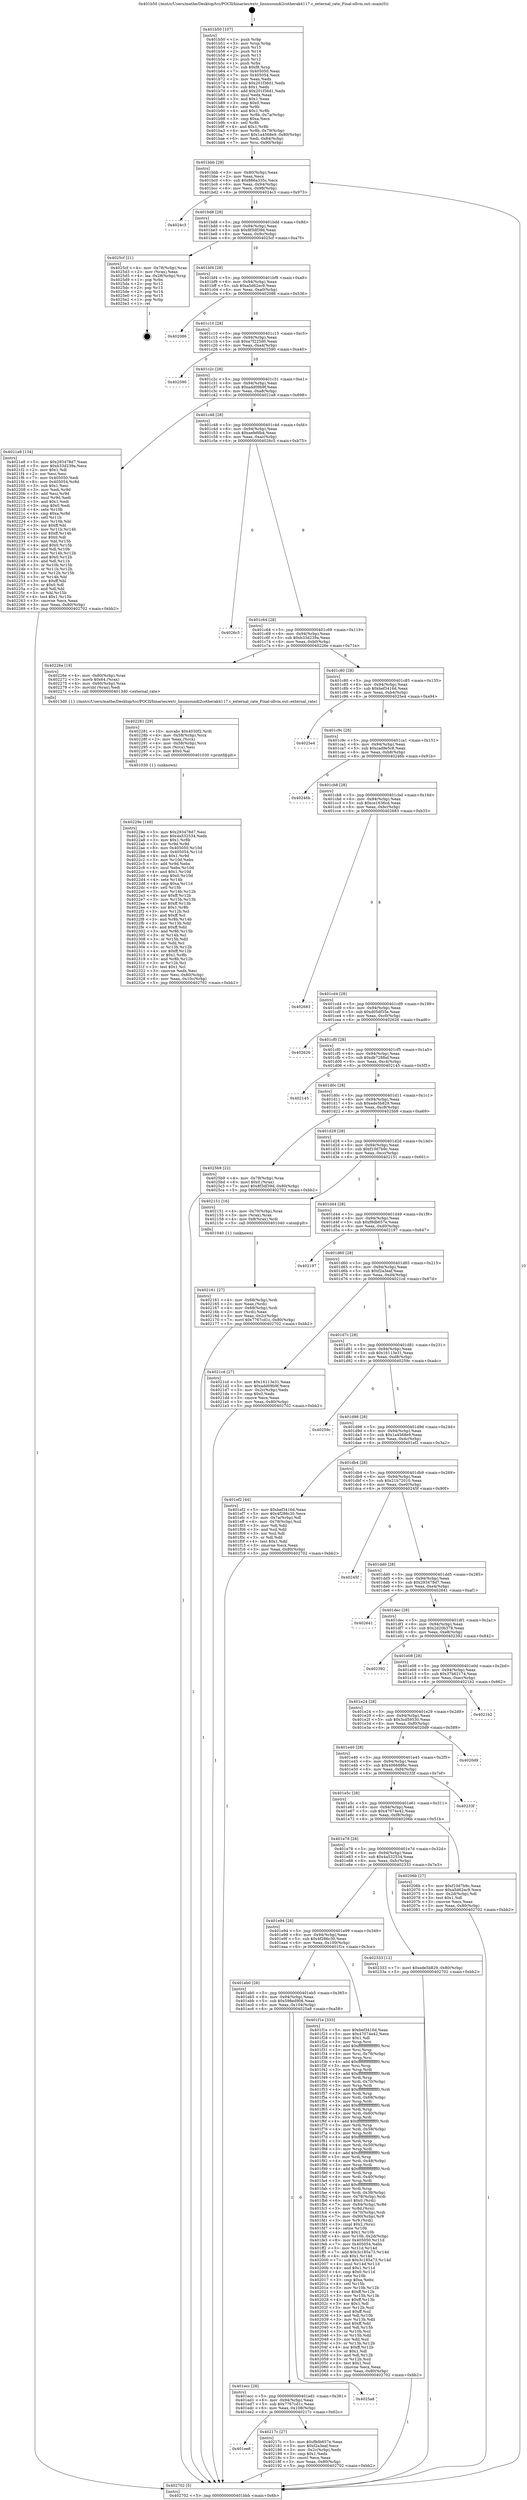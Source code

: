 digraph "0x401b50" {
  label = "0x401b50 (/mnt/c/Users/mathe/Desktop/tcc/POCII/binaries/extr_linuxsoundi2cotherak4117.c_external_rate_Final-ollvm.out::main(0))"
  labelloc = "t"
  node[shape=record]

  Entry [label="",width=0.3,height=0.3,shape=circle,fillcolor=black,style=filled]
  "0x401bbb" [label="{
     0x401bbb [29]\l
     | [instrs]\l
     &nbsp;&nbsp;0x401bbb \<+3\>: mov -0x80(%rbp),%eax\l
     &nbsp;&nbsp;0x401bbe \<+2\>: mov %eax,%ecx\l
     &nbsp;&nbsp;0x401bc0 \<+6\>: sub $0x886a335c,%ecx\l
     &nbsp;&nbsp;0x401bc6 \<+6\>: mov %eax,-0x94(%rbp)\l
     &nbsp;&nbsp;0x401bcc \<+6\>: mov %ecx,-0x98(%rbp)\l
     &nbsp;&nbsp;0x401bd2 \<+6\>: je 00000000004024c3 \<main+0x973\>\l
  }"]
  "0x4024c3" [label="{
     0x4024c3\l
  }", style=dashed]
  "0x401bd8" [label="{
     0x401bd8 [28]\l
     | [instrs]\l
     &nbsp;&nbsp;0x401bd8 \<+5\>: jmp 0000000000401bdd \<main+0x8d\>\l
     &nbsp;&nbsp;0x401bdd \<+6\>: mov -0x94(%rbp),%eax\l
     &nbsp;&nbsp;0x401be3 \<+5\>: sub $0x8f3df39d,%eax\l
     &nbsp;&nbsp;0x401be8 \<+6\>: mov %eax,-0x9c(%rbp)\l
     &nbsp;&nbsp;0x401bee \<+6\>: je 00000000004025cf \<main+0xa7f\>\l
  }"]
  Exit [label="",width=0.3,height=0.3,shape=circle,fillcolor=black,style=filled,peripheries=2]
  "0x4025cf" [label="{
     0x4025cf [21]\l
     | [instrs]\l
     &nbsp;&nbsp;0x4025cf \<+4\>: mov -0x78(%rbp),%rax\l
     &nbsp;&nbsp;0x4025d3 \<+2\>: mov (%rax),%eax\l
     &nbsp;&nbsp;0x4025d5 \<+4\>: lea -0x28(%rbp),%rsp\l
     &nbsp;&nbsp;0x4025d9 \<+1\>: pop %rbx\l
     &nbsp;&nbsp;0x4025da \<+2\>: pop %r12\l
     &nbsp;&nbsp;0x4025dc \<+2\>: pop %r13\l
     &nbsp;&nbsp;0x4025de \<+2\>: pop %r14\l
     &nbsp;&nbsp;0x4025e0 \<+2\>: pop %r15\l
     &nbsp;&nbsp;0x4025e2 \<+1\>: pop %rbp\l
     &nbsp;&nbsp;0x4025e3 \<+1\>: ret\l
  }"]
  "0x401bf4" [label="{
     0x401bf4 [28]\l
     | [instrs]\l
     &nbsp;&nbsp;0x401bf4 \<+5\>: jmp 0000000000401bf9 \<main+0xa9\>\l
     &nbsp;&nbsp;0x401bf9 \<+6\>: mov -0x94(%rbp),%eax\l
     &nbsp;&nbsp;0x401bff \<+5\>: sub $0xa5d62ec9,%eax\l
     &nbsp;&nbsp;0x401c04 \<+6\>: mov %eax,-0xa0(%rbp)\l
     &nbsp;&nbsp;0x401c0a \<+6\>: je 0000000000402086 \<main+0x536\>\l
  }"]
  "0x40229e" [label="{
     0x40229e [149]\l
     | [instrs]\l
     &nbsp;&nbsp;0x40229e \<+5\>: mov $0x293478d7,%esi\l
     &nbsp;&nbsp;0x4022a3 \<+5\>: mov $0x4a532534,%edx\l
     &nbsp;&nbsp;0x4022a8 \<+3\>: mov $0x1,%r8b\l
     &nbsp;&nbsp;0x4022ab \<+3\>: xor %r9d,%r9d\l
     &nbsp;&nbsp;0x4022ae \<+8\>: mov 0x405050,%r10d\l
     &nbsp;&nbsp;0x4022b6 \<+8\>: mov 0x405054,%r11d\l
     &nbsp;&nbsp;0x4022be \<+4\>: sub $0x1,%r9d\l
     &nbsp;&nbsp;0x4022c2 \<+3\>: mov %r10d,%ebx\l
     &nbsp;&nbsp;0x4022c5 \<+3\>: add %r9d,%ebx\l
     &nbsp;&nbsp;0x4022c8 \<+4\>: imul %ebx,%r10d\l
     &nbsp;&nbsp;0x4022cc \<+4\>: and $0x1,%r10d\l
     &nbsp;&nbsp;0x4022d0 \<+4\>: cmp $0x0,%r10d\l
     &nbsp;&nbsp;0x4022d4 \<+4\>: sete %r14b\l
     &nbsp;&nbsp;0x4022d8 \<+4\>: cmp $0xa,%r11d\l
     &nbsp;&nbsp;0x4022dc \<+4\>: setl %r15b\l
     &nbsp;&nbsp;0x4022e0 \<+3\>: mov %r14b,%r12b\l
     &nbsp;&nbsp;0x4022e3 \<+4\>: xor $0xff,%r12b\l
     &nbsp;&nbsp;0x4022e7 \<+3\>: mov %r15b,%r13b\l
     &nbsp;&nbsp;0x4022ea \<+4\>: xor $0xff,%r13b\l
     &nbsp;&nbsp;0x4022ee \<+4\>: xor $0x1,%r8b\l
     &nbsp;&nbsp;0x4022f2 \<+3\>: mov %r12b,%cl\l
     &nbsp;&nbsp;0x4022f5 \<+3\>: and $0xff,%cl\l
     &nbsp;&nbsp;0x4022f8 \<+3\>: and %r8b,%r14b\l
     &nbsp;&nbsp;0x4022fb \<+3\>: mov %r13b,%dil\l
     &nbsp;&nbsp;0x4022fe \<+4\>: and $0xff,%dil\l
     &nbsp;&nbsp;0x402302 \<+3\>: and %r8b,%r15b\l
     &nbsp;&nbsp;0x402305 \<+3\>: or %r14b,%cl\l
     &nbsp;&nbsp;0x402308 \<+3\>: or %r15b,%dil\l
     &nbsp;&nbsp;0x40230b \<+3\>: xor %dil,%cl\l
     &nbsp;&nbsp;0x40230e \<+3\>: or %r13b,%r12b\l
     &nbsp;&nbsp;0x402311 \<+4\>: xor $0xff,%r12b\l
     &nbsp;&nbsp;0x402315 \<+4\>: or $0x1,%r8b\l
     &nbsp;&nbsp;0x402319 \<+3\>: and %r8b,%r12b\l
     &nbsp;&nbsp;0x40231c \<+3\>: or %r12b,%cl\l
     &nbsp;&nbsp;0x40231f \<+3\>: test $0x1,%cl\l
     &nbsp;&nbsp;0x402322 \<+3\>: cmovne %edx,%esi\l
     &nbsp;&nbsp;0x402325 \<+3\>: mov %esi,-0x80(%rbp)\l
     &nbsp;&nbsp;0x402328 \<+6\>: mov %eax,-0x10c(%rbp)\l
     &nbsp;&nbsp;0x40232e \<+5\>: jmp 0000000000402702 \<main+0xbb2\>\l
  }"]
  "0x402086" [label="{
     0x402086\l
  }", style=dashed]
  "0x401c10" [label="{
     0x401c10 [28]\l
     | [instrs]\l
     &nbsp;&nbsp;0x401c10 \<+5\>: jmp 0000000000401c15 \<main+0xc5\>\l
     &nbsp;&nbsp;0x401c15 \<+6\>: mov -0x94(%rbp),%eax\l
     &nbsp;&nbsp;0x401c1b \<+5\>: sub $0xa7f225d0,%eax\l
     &nbsp;&nbsp;0x401c20 \<+6\>: mov %eax,-0xa4(%rbp)\l
     &nbsp;&nbsp;0x401c26 \<+6\>: je 0000000000402590 \<main+0xa40\>\l
  }"]
  "0x402281" [label="{
     0x402281 [29]\l
     | [instrs]\l
     &nbsp;&nbsp;0x402281 \<+10\>: movabs $0x4030f2,%rdi\l
     &nbsp;&nbsp;0x40228b \<+4\>: mov -0x58(%rbp),%rcx\l
     &nbsp;&nbsp;0x40228f \<+2\>: mov %eax,(%rcx)\l
     &nbsp;&nbsp;0x402291 \<+4\>: mov -0x58(%rbp),%rcx\l
     &nbsp;&nbsp;0x402295 \<+2\>: mov (%rcx),%esi\l
     &nbsp;&nbsp;0x402297 \<+2\>: mov $0x0,%al\l
     &nbsp;&nbsp;0x402299 \<+5\>: call 0000000000401030 \<printf@plt\>\l
     | [calls]\l
     &nbsp;&nbsp;0x401030 \{1\} (unknown)\l
  }"]
  "0x402590" [label="{
     0x402590\l
  }", style=dashed]
  "0x401c2c" [label="{
     0x401c2c [28]\l
     | [instrs]\l
     &nbsp;&nbsp;0x401c2c \<+5\>: jmp 0000000000401c31 \<main+0xe1\>\l
     &nbsp;&nbsp;0x401c31 \<+6\>: mov -0x94(%rbp),%eax\l
     &nbsp;&nbsp;0x401c37 \<+5\>: sub $0xadd09b9f,%eax\l
     &nbsp;&nbsp;0x401c3c \<+6\>: mov %eax,-0xa8(%rbp)\l
     &nbsp;&nbsp;0x401c42 \<+6\>: je 00000000004021e8 \<main+0x698\>\l
  }"]
  "0x401ee8" [label="{
     0x401ee8\l
  }", style=dashed]
  "0x4021e8" [label="{
     0x4021e8 [134]\l
     | [instrs]\l
     &nbsp;&nbsp;0x4021e8 \<+5\>: mov $0x293478d7,%eax\l
     &nbsp;&nbsp;0x4021ed \<+5\>: mov $0xb33d239a,%ecx\l
     &nbsp;&nbsp;0x4021f2 \<+2\>: mov $0x1,%dl\l
     &nbsp;&nbsp;0x4021f4 \<+2\>: xor %esi,%esi\l
     &nbsp;&nbsp;0x4021f6 \<+7\>: mov 0x405050,%edi\l
     &nbsp;&nbsp;0x4021fd \<+8\>: mov 0x405054,%r8d\l
     &nbsp;&nbsp;0x402205 \<+3\>: sub $0x1,%esi\l
     &nbsp;&nbsp;0x402208 \<+3\>: mov %edi,%r9d\l
     &nbsp;&nbsp;0x40220b \<+3\>: add %esi,%r9d\l
     &nbsp;&nbsp;0x40220e \<+4\>: imul %r9d,%edi\l
     &nbsp;&nbsp;0x402212 \<+3\>: and $0x1,%edi\l
     &nbsp;&nbsp;0x402215 \<+3\>: cmp $0x0,%edi\l
     &nbsp;&nbsp;0x402218 \<+4\>: sete %r10b\l
     &nbsp;&nbsp;0x40221c \<+4\>: cmp $0xa,%r8d\l
     &nbsp;&nbsp;0x402220 \<+4\>: setl %r11b\l
     &nbsp;&nbsp;0x402224 \<+3\>: mov %r10b,%bl\l
     &nbsp;&nbsp;0x402227 \<+3\>: xor $0xff,%bl\l
     &nbsp;&nbsp;0x40222a \<+3\>: mov %r11b,%r14b\l
     &nbsp;&nbsp;0x40222d \<+4\>: xor $0xff,%r14b\l
     &nbsp;&nbsp;0x402231 \<+3\>: xor $0x0,%dl\l
     &nbsp;&nbsp;0x402234 \<+3\>: mov %bl,%r15b\l
     &nbsp;&nbsp;0x402237 \<+4\>: and $0x0,%r15b\l
     &nbsp;&nbsp;0x40223b \<+3\>: and %dl,%r10b\l
     &nbsp;&nbsp;0x40223e \<+3\>: mov %r14b,%r12b\l
     &nbsp;&nbsp;0x402241 \<+4\>: and $0x0,%r12b\l
     &nbsp;&nbsp;0x402245 \<+3\>: and %dl,%r11b\l
     &nbsp;&nbsp;0x402248 \<+3\>: or %r10b,%r15b\l
     &nbsp;&nbsp;0x40224b \<+3\>: or %r11b,%r12b\l
     &nbsp;&nbsp;0x40224e \<+3\>: xor %r12b,%r15b\l
     &nbsp;&nbsp;0x402251 \<+3\>: or %r14b,%bl\l
     &nbsp;&nbsp;0x402254 \<+3\>: xor $0xff,%bl\l
     &nbsp;&nbsp;0x402257 \<+3\>: or $0x0,%dl\l
     &nbsp;&nbsp;0x40225a \<+2\>: and %dl,%bl\l
     &nbsp;&nbsp;0x40225c \<+3\>: or %bl,%r15b\l
     &nbsp;&nbsp;0x40225f \<+4\>: test $0x1,%r15b\l
     &nbsp;&nbsp;0x402263 \<+3\>: cmovne %ecx,%eax\l
     &nbsp;&nbsp;0x402266 \<+3\>: mov %eax,-0x80(%rbp)\l
     &nbsp;&nbsp;0x402269 \<+5\>: jmp 0000000000402702 \<main+0xbb2\>\l
  }"]
  "0x401c48" [label="{
     0x401c48 [28]\l
     | [instrs]\l
     &nbsp;&nbsp;0x401c48 \<+5\>: jmp 0000000000401c4d \<main+0xfd\>\l
     &nbsp;&nbsp;0x401c4d \<+6\>: mov -0x94(%rbp),%eax\l
     &nbsp;&nbsp;0x401c53 \<+5\>: sub $0xaefefdb4,%eax\l
     &nbsp;&nbsp;0x401c58 \<+6\>: mov %eax,-0xac(%rbp)\l
     &nbsp;&nbsp;0x401c5e \<+6\>: je 00000000004026c5 \<main+0xb75\>\l
  }"]
  "0x40217c" [label="{
     0x40217c [27]\l
     | [instrs]\l
     &nbsp;&nbsp;0x40217c \<+5\>: mov $0xf9db657e,%eax\l
     &nbsp;&nbsp;0x402181 \<+5\>: mov $0xf2a3eaf,%ecx\l
     &nbsp;&nbsp;0x402186 \<+3\>: mov -0x2c(%rbp),%edx\l
     &nbsp;&nbsp;0x402189 \<+3\>: cmp $0x1,%edx\l
     &nbsp;&nbsp;0x40218c \<+3\>: cmovl %ecx,%eax\l
     &nbsp;&nbsp;0x40218f \<+3\>: mov %eax,-0x80(%rbp)\l
     &nbsp;&nbsp;0x402192 \<+5\>: jmp 0000000000402702 \<main+0xbb2\>\l
  }"]
  "0x4026c5" [label="{
     0x4026c5\l
  }", style=dashed]
  "0x401c64" [label="{
     0x401c64 [28]\l
     | [instrs]\l
     &nbsp;&nbsp;0x401c64 \<+5\>: jmp 0000000000401c69 \<main+0x119\>\l
     &nbsp;&nbsp;0x401c69 \<+6\>: mov -0x94(%rbp),%eax\l
     &nbsp;&nbsp;0x401c6f \<+5\>: sub $0xb33d239a,%eax\l
     &nbsp;&nbsp;0x401c74 \<+6\>: mov %eax,-0xb0(%rbp)\l
     &nbsp;&nbsp;0x401c7a \<+6\>: je 000000000040226e \<main+0x71e\>\l
  }"]
  "0x401ecc" [label="{
     0x401ecc [28]\l
     | [instrs]\l
     &nbsp;&nbsp;0x401ecc \<+5\>: jmp 0000000000401ed1 \<main+0x381\>\l
     &nbsp;&nbsp;0x401ed1 \<+6\>: mov -0x94(%rbp),%eax\l
     &nbsp;&nbsp;0x401ed7 \<+5\>: sub $0x7767cd1c,%eax\l
     &nbsp;&nbsp;0x401edc \<+6\>: mov %eax,-0x108(%rbp)\l
     &nbsp;&nbsp;0x401ee2 \<+6\>: je 000000000040217c \<main+0x62c\>\l
  }"]
  "0x40226e" [label="{
     0x40226e [19]\l
     | [instrs]\l
     &nbsp;&nbsp;0x40226e \<+4\>: mov -0x60(%rbp),%rax\l
     &nbsp;&nbsp;0x402272 \<+3\>: movb $0x64,(%rax)\l
     &nbsp;&nbsp;0x402275 \<+4\>: mov -0x60(%rbp),%rax\l
     &nbsp;&nbsp;0x402279 \<+3\>: movzbl (%rax),%edi\l
     &nbsp;&nbsp;0x40227c \<+5\>: call 00000000004013d0 \<external_rate\>\l
     | [calls]\l
     &nbsp;&nbsp;0x4013d0 \{1\} (/mnt/c/Users/mathe/Desktop/tcc/POCII/binaries/extr_linuxsoundi2cotherak4117.c_external_rate_Final-ollvm.out::external_rate)\l
  }"]
  "0x401c80" [label="{
     0x401c80 [28]\l
     | [instrs]\l
     &nbsp;&nbsp;0x401c80 \<+5\>: jmp 0000000000401c85 \<main+0x135\>\l
     &nbsp;&nbsp;0x401c85 \<+6\>: mov -0x94(%rbp),%eax\l
     &nbsp;&nbsp;0x401c8b \<+5\>: sub $0xbef3416d,%eax\l
     &nbsp;&nbsp;0x401c90 \<+6\>: mov %eax,-0xb4(%rbp)\l
     &nbsp;&nbsp;0x401c96 \<+6\>: je 00000000004025e4 \<main+0xa94\>\l
  }"]
  "0x4025a8" [label="{
     0x4025a8\l
  }", style=dashed]
  "0x4025e4" [label="{
     0x4025e4\l
  }", style=dashed]
  "0x401c9c" [label="{
     0x401c9c [28]\l
     | [instrs]\l
     &nbsp;&nbsp;0x401c9c \<+5\>: jmp 0000000000401ca1 \<main+0x151\>\l
     &nbsp;&nbsp;0x401ca1 \<+6\>: mov -0x94(%rbp),%eax\l
     &nbsp;&nbsp;0x401ca7 \<+5\>: sub $0xcad9e5c8,%eax\l
     &nbsp;&nbsp;0x401cac \<+6\>: mov %eax,-0xb8(%rbp)\l
     &nbsp;&nbsp;0x401cb2 \<+6\>: je 000000000040246b \<main+0x91b\>\l
  }"]
  "0x402161" [label="{
     0x402161 [27]\l
     | [instrs]\l
     &nbsp;&nbsp;0x402161 \<+4\>: mov -0x68(%rbp),%rdi\l
     &nbsp;&nbsp;0x402165 \<+2\>: mov %eax,(%rdi)\l
     &nbsp;&nbsp;0x402167 \<+4\>: mov -0x68(%rbp),%rdi\l
     &nbsp;&nbsp;0x40216b \<+2\>: mov (%rdi),%eax\l
     &nbsp;&nbsp;0x40216d \<+3\>: mov %eax,-0x2c(%rbp)\l
     &nbsp;&nbsp;0x402170 \<+7\>: movl $0x7767cd1c,-0x80(%rbp)\l
     &nbsp;&nbsp;0x402177 \<+5\>: jmp 0000000000402702 \<main+0xbb2\>\l
  }"]
  "0x40246b" [label="{
     0x40246b\l
  }", style=dashed]
  "0x401cb8" [label="{
     0x401cb8 [28]\l
     | [instrs]\l
     &nbsp;&nbsp;0x401cb8 \<+5\>: jmp 0000000000401cbd \<main+0x16d\>\l
     &nbsp;&nbsp;0x401cbd \<+6\>: mov -0x94(%rbp),%eax\l
     &nbsp;&nbsp;0x401cc3 \<+5\>: sub $0xce1636cd,%eax\l
     &nbsp;&nbsp;0x401cc8 \<+6\>: mov %eax,-0xbc(%rbp)\l
     &nbsp;&nbsp;0x401cce \<+6\>: je 0000000000402683 \<main+0xb33\>\l
  }"]
  "0x401eb0" [label="{
     0x401eb0 [28]\l
     | [instrs]\l
     &nbsp;&nbsp;0x401eb0 \<+5\>: jmp 0000000000401eb5 \<main+0x365\>\l
     &nbsp;&nbsp;0x401eb5 \<+6\>: mov -0x94(%rbp),%eax\l
     &nbsp;&nbsp;0x401ebb \<+5\>: sub $0x598ed906,%eax\l
     &nbsp;&nbsp;0x401ec0 \<+6\>: mov %eax,-0x104(%rbp)\l
     &nbsp;&nbsp;0x401ec6 \<+6\>: je 00000000004025a8 \<main+0xa58\>\l
  }"]
  "0x402683" [label="{
     0x402683\l
  }", style=dashed]
  "0x401cd4" [label="{
     0x401cd4 [28]\l
     | [instrs]\l
     &nbsp;&nbsp;0x401cd4 \<+5\>: jmp 0000000000401cd9 \<main+0x189\>\l
     &nbsp;&nbsp;0x401cd9 \<+6\>: mov -0x94(%rbp),%eax\l
     &nbsp;&nbsp;0x401cdf \<+5\>: sub $0xd05df35e,%eax\l
     &nbsp;&nbsp;0x401ce4 \<+6\>: mov %eax,-0xc0(%rbp)\l
     &nbsp;&nbsp;0x401cea \<+6\>: je 0000000000402626 \<main+0xad6\>\l
  }"]
  "0x401f1e" [label="{
     0x401f1e [333]\l
     | [instrs]\l
     &nbsp;&nbsp;0x401f1e \<+5\>: mov $0xbef3416d,%eax\l
     &nbsp;&nbsp;0x401f23 \<+5\>: mov $0x47074e42,%ecx\l
     &nbsp;&nbsp;0x401f28 \<+2\>: mov $0x1,%dl\l
     &nbsp;&nbsp;0x401f2a \<+3\>: mov %rsp,%rsi\l
     &nbsp;&nbsp;0x401f2d \<+4\>: add $0xfffffffffffffff0,%rsi\l
     &nbsp;&nbsp;0x401f31 \<+3\>: mov %rsi,%rsp\l
     &nbsp;&nbsp;0x401f34 \<+4\>: mov %rsi,-0x78(%rbp)\l
     &nbsp;&nbsp;0x401f38 \<+3\>: mov %rsp,%rsi\l
     &nbsp;&nbsp;0x401f3b \<+4\>: add $0xfffffffffffffff0,%rsi\l
     &nbsp;&nbsp;0x401f3f \<+3\>: mov %rsi,%rsp\l
     &nbsp;&nbsp;0x401f42 \<+3\>: mov %rsp,%rdi\l
     &nbsp;&nbsp;0x401f45 \<+4\>: add $0xfffffffffffffff0,%rdi\l
     &nbsp;&nbsp;0x401f49 \<+3\>: mov %rdi,%rsp\l
     &nbsp;&nbsp;0x401f4c \<+4\>: mov %rdi,-0x70(%rbp)\l
     &nbsp;&nbsp;0x401f50 \<+3\>: mov %rsp,%rdi\l
     &nbsp;&nbsp;0x401f53 \<+4\>: add $0xfffffffffffffff0,%rdi\l
     &nbsp;&nbsp;0x401f57 \<+3\>: mov %rdi,%rsp\l
     &nbsp;&nbsp;0x401f5a \<+4\>: mov %rdi,-0x68(%rbp)\l
     &nbsp;&nbsp;0x401f5e \<+3\>: mov %rsp,%rdi\l
     &nbsp;&nbsp;0x401f61 \<+4\>: add $0xfffffffffffffff0,%rdi\l
     &nbsp;&nbsp;0x401f65 \<+3\>: mov %rdi,%rsp\l
     &nbsp;&nbsp;0x401f68 \<+4\>: mov %rdi,-0x60(%rbp)\l
     &nbsp;&nbsp;0x401f6c \<+3\>: mov %rsp,%rdi\l
     &nbsp;&nbsp;0x401f6f \<+4\>: add $0xfffffffffffffff0,%rdi\l
     &nbsp;&nbsp;0x401f73 \<+3\>: mov %rdi,%rsp\l
     &nbsp;&nbsp;0x401f76 \<+4\>: mov %rdi,-0x58(%rbp)\l
     &nbsp;&nbsp;0x401f7a \<+3\>: mov %rsp,%rdi\l
     &nbsp;&nbsp;0x401f7d \<+4\>: add $0xfffffffffffffff0,%rdi\l
     &nbsp;&nbsp;0x401f81 \<+3\>: mov %rdi,%rsp\l
     &nbsp;&nbsp;0x401f84 \<+4\>: mov %rdi,-0x50(%rbp)\l
     &nbsp;&nbsp;0x401f88 \<+3\>: mov %rsp,%rdi\l
     &nbsp;&nbsp;0x401f8b \<+4\>: add $0xfffffffffffffff0,%rdi\l
     &nbsp;&nbsp;0x401f8f \<+3\>: mov %rdi,%rsp\l
     &nbsp;&nbsp;0x401f92 \<+4\>: mov %rdi,-0x48(%rbp)\l
     &nbsp;&nbsp;0x401f96 \<+3\>: mov %rsp,%rdi\l
     &nbsp;&nbsp;0x401f99 \<+4\>: add $0xfffffffffffffff0,%rdi\l
     &nbsp;&nbsp;0x401f9d \<+3\>: mov %rdi,%rsp\l
     &nbsp;&nbsp;0x401fa0 \<+4\>: mov %rdi,-0x40(%rbp)\l
     &nbsp;&nbsp;0x401fa4 \<+3\>: mov %rsp,%rdi\l
     &nbsp;&nbsp;0x401fa7 \<+4\>: add $0xfffffffffffffff0,%rdi\l
     &nbsp;&nbsp;0x401fab \<+3\>: mov %rdi,%rsp\l
     &nbsp;&nbsp;0x401fae \<+4\>: mov %rdi,-0x38(%rbp)\l
     &nbsp;&nbsp;0x401fb2 \<+4\>: mov -0x78(%rbp),%rdi\l
     &nbsp;&nbsp;0x401fb6 \<+6\>: movl $0x0,(%rdi)\l
     &nbsp;&nbsp;0x401fbc \<+7\>: mov -0x84(%rbp),%r8d\l
     &nbsp;&nbsp;0x401fc3 \<+3\>: mov %r8d,(%rsi)\l
     &nbsp;&nbsp;0x401fc6 \<+4\>: mov -0x70(%rbp),%rdi\l
     &nbsp;&nbsp;0x401fca \<+7\>: mov -0x90(%rbp),%r9\l
     &nbsp;&nbsp;0x401fd1 \<+3\>: mov %r9,(%rdi)\l
     &nbsp;&nbsp;0x401fd4 \<+3\>: cmpl $0x2,(%rsi)\l
     &nbsp;&nbsp;0x401fd7 \<+4\>: setne %r10b\l
     &nbsp;&nbsp;0x401fdb \<+4\>: and $0x1,%r10b\l
     &nbsp;&nbsp;0x401fdf \<+4\>: mov %r10b,-0x2d(%rbp)\l
     &nbsp;&nbsp;0x401fe3 \<+8\>: mov 0x405050,%r11d\l
     &nbsp;&nbsp;0x401feb \<+7\>: mov 0x405054,%ebx\l
     &nbsp;&nbsp;0x401ff2 \<+3\>: mov %r11d,%r14d\l
     &nbsp;&nbsp;0x401ff5 \<+7\>: add $0x3c185a73,%r14d\l
     &nbsp;&nbsp;0x401ffc \<+4\>: sub $0x1,%r14d\l
     &nbsp;&nbsp;0x402000 \<+7\>: sub $0x3c185a73,%r14d\l
     &nbsp;&nbsp;0x402007 \<+4\>: imul %r14d,%r11d\l
     &nbsp;&nbsp;0x40200b \<+4\>: and $0x1,%r11d\l
     &nbsp;&nbsp;0x40200f \<+4\>: cmp $0x0,%r11d\l
     &nbsp;&nbsp;0x402013 \<+4\>: sete %r10b\l
     &nbsp;&nbsp;0x402017 \<+3\>: cmp $0xa,%ebx\l
     &nbsp;&nbsp;0x40201a \<+4\>: setl %r15b\l
     &nbsp;&nbsp;0x40201e \<+3\>: mov %r10b,%r12b\l
     &nbsp;&nbsp;0x402021 \<+4\>: xor $0xff,%r12b\l
     &nbsp;&nbsp;0x402025 \<+3\>: mov %r15b,%r13b\l
     &nbsp;&nbsp;0x402028 \<+4\>: xor $0xff,%r13b\l
     &nbsp;&nbsp;0x40202c \<+3\>: xor $0x1,%dl\l
     &nbsp;&nbsp;0x40202f \<+3\>: mov %r12b,%sil\l
     &nbsp;&nbsp;0x402032 \<+4\>: and $0xff,%sil\l
     &nbsp;&nbsp;0x402036 \<+3\>: and %dl,%r10b\l
     &nbsp;&nbsp;0x402039 \<+3\>: mov %r13b,%dil\l
     &nbsp;&nbsp;0x40203c \<+4\>: and $0xff,%dil\l
     &nbsp;&nbsp;0x402040 \<+3\>: and %dl,%r15b\l
     &nbsp;&nbsp;0x402043 \<+3\>: or %r10b,%sil\l
     &nbsp;&nbsp;0x402046 \<+3\>: or %r15b,%dil\l
     &nbsp;&nbsp;0x402049 \<+3\>: xor %dil,%sil\l
     &nbsp;&nbsp;0x40204c \<+3\>: or %r13b,%r12b\l
     &nbsp;&nbsp;0x40204f \<+4\>: xor $0xff,%r12b\l
     &nbsp;&nbsp;0x402053 \<+3\>: or $0x1,%dl\l
     &nbsp;&nbsp;0x402056 \<+3\>: and %dl,%r12b\l
     &nbsp;&nbsp;0x402059 \<+3\>: or %r12b,%sil\l
     &nbsp;&nbsp;0x40205c \<+4\>: test $0x1,%sil\l
     &nbsp;&nbsp;0x402060 \<+3\>: cmovne %ecx,%eax\l
     &nbsp;&nbsp;0x402063 \<+3\>: mov %eax,-0x80(%rbp)\l
     &nbsp;&nbsp;0x402066 \<+5\>: jmp 0000000000402702 \<main+0xbb2\>\l
  }"]
  "0x402626" [label="{
     0x402626\l
  }", style=dashed]
  "0x401cf0" [label="{
     0x401cf0 [28]\l
     | [instrs]\l
     &nbsp;&nbsp;0x401cf0 \<+5\>: jmp 0000000000401cf5 \<main+0x1a5\>\l
     &nbsp;&nbsp;0x401cf5 \<+6\>: mov -0x94(%rbp),%eax\l
     &nbsp;&nbsp;0x401cfb \<+5\>: sub $0xdb7288af,%eax\l
     &nbsp;&nbsp;0x401d00 \<+6\>: mov %eax,-0xc4(%rbp)\l
     &nbsp;&nbsp;0x401d06 \<+6\>: je 0000000000402145 \<main+0x5f5\>\l
  }"]
  "0x401e94" [label="{
     0x401e94 [28]\l
     | [instrs]\l
     &nbsp;&nbsp;0x401e94 \<+5\>: jmp 0000000000401e99 \<main+0x349\>\l
     &nbsp;&nbsp;0x401e99 \<+6\>: mov -0x94(%rbp),%eax\l
     &nbsp;&nbsp;0x401e9f \<+5\>: sub $0x4f286c30,%eax\l
     &nbsp;&nbsp;0x401ea4 \<+6\>: mov %eax,-0x100(%rbp)\l
     &nbsp;&nbsp;0x401eaa \<+6\>: je 0000000000401f1e \<main+0x3ce\>\l
  }"]
  "0x402145" [label="{
     0x402145\l
  }", style=dashed]
  "0x401d0c" [label="{
     0x401d0c [28]\l
     | [instrs]\l
     &nbsp;&nbsp;0x401d0c \<+5\>: jmp 0000000000401d11 \<main+0x1c1\>\l
     &nbsp;&nbsp;0x401d11 \<+6\>: mov -0x94(%rbp),%eax\l
     &nbsp;&nbsp;0x401d17 \<+5\>: sub $0xede5b829,%eax\l
     &nbsp;&nbsp;0x401d1c \<+6\>: mov %eax,-0xc8(%rbp)\l
     &nbsp;&nbsp;0x401d22 \<+6\>: je 00000000004025b9 \<main+0xa69\>\l
  }"]
  "0x402333" [label="{
     0x402333 [12]\l
     | [instrs]\l
     &nbsp;&nbsp;0x402333 \<+7\>: movl $0xede5b829,-0x80(%rbp)\l
     &nbsp;&nbsp;0x40233a \<+5\>: jmp 0000000000402702 \<main+0xbb2\>\l
  }"]
  "0x4025b9" [label="{
     0x4025b9 [22]\l
     | [instrs]\l
     &nbsp;&nbsp;0x4025b9 \<+4\>: mov -0x78(%rbp),%rax\l
     &nbsp;&nbsp;0x4025bd \<+6\>: movl $0x0,(%rax)\l
     &nbsp;&nbsp;0x4025c3 \<+7\>: movl $0x8f3df39d,-0x80(%rbp)\l
     &nbsp;&nbsp;0x4025ca \<+5\>: jmp 0000000000402702 \<main+0xbb2\>\l
  }"]
  "0x401d28" [label="{
     0x401d28 [28]\l
     | [instrs]\l
     &nbsp;&nbsp;0x401d28 \<+5\>: jmp 0000000000401d2d \<main+0x1dd\>\l
     &nbsp;&nbsp;0x401d2d \<+6\>: mov -0x94(%rbp),%eax\l
     &nbsp;&nbsp;0x401d33 \<+5\>: sub $0xf10d7b9c,%eax\l
     &nbsp;&nbsp;0x401d38 \<+6\>: mov %eax,-0xcc(%rbp)\l
     &nbsp;&nbsp;0x401d3e \<+6\>: je 0000000000402151 \<main+0x601\>\l
  }"]
  "0x401e78" [label="{
     0x401e78 [28]\l
     | [instrs]\l
     &nbsp;&nbsp;0x401e78 \<+5\>: jmp 0000000000401e7d \<main+0x32d\>\l
     &nbsp;&nbsp;0x401e7d \<+6\>: mov -0x94(%rbp),%eax\l
     &nbsp;&nbsp;0x401e83 \<+5\>: sub $0x4a532534,%eax\l
     &nbsp;&nbsp;0x401e88 \<+6\>: mov %eax,-0xfc(%rbp)\l
     &nbsp;&nbsp;0x401e8e \<+6\>: je 0000000000402333 \<main+0x7e3\>\l
  }"]
  "0x402151" [label="{
     0x402151 [16]\l
     | [instrs]\l
     &nbsp;&nbsp;0x402151 \<+4\>: mov -0x70(%rbp),%rax\l
     &nbsp;&nbsp;0x402155 \<+3\>: mov (%rax),%rax\l
     &nbsp;&nbsp;0x402158 \<+4\>: mov 0x8(%rax),%rdi\l
     &nbsp;&nbsp;0x40215c \<+5\>: call 0000000000401040 \<atoi@plt\>\l
     | [calls]\l
     &nbsp;&nbsp;0x401040 \{1\} (unknown)\l
  }"]
  "0x401d44" [label="{
     0x401d44 [28]\l
     | [instrs]\l
     &nbsp;&nbsp;0x401d44 \<+5\>: jmp 0000000000401d49 \<main+0x1f9\>\l
     &nbsp;&nbsp;0x401d49 \<+6\>: mov -0x94(%rbp),%eax\l
     &nbsp;&nbsp;0x401d4f \<+5\>: sub $0xf9db657e,%eax\l
     &nbsp;&nbsp;0x401d54 \<+6\>: mov %eax,-0xd0(%rbp)\l
     &nbsp;&nbsp;0x401d5a \<+6\>: je 0000000000402197 \<main+0x647\>\l
  }"]
  "0x40206b" [label="{
     0x40206b [27]\l
     | [instrs]\l
     &nbsp;&nbsp;0x40206b \<+5\>: mov $0xf10d7b9c,%eax\l
     &nbsp;&nbsp;0x402070 \<+5\>: mov $0xa5d62ec9,%ecx\l
     &nbsp;&nbsp;0x402075 \<+3\>: mov -0x2d(%rbp),%dl\l
     &nbsp;&nbsp;0x402078 \<+3\>: test $0x1,%dl\l
     &nbsp;&nbsp;0x40207b \<+3\>: cmovne %ecx,%eax\l
     &nbsp;&nbsp;0x40207e \<+3\>: mov %eax,-0x80(%rbp)\l
     &nbsp;&nbsp;0x402081 \<+5\>: jmp 0000000000402702 \<main+0xbb2\>\l
  }"]
  "0x402197" [label="{
     0x402197\l
  }", style=dashed]
  "0x401d60" [label="{
     0x401d60 [28]\l
     | [instrs]\l
     &nbsp;&nbsp;0x401d60 \<+5\>: jmp 0000000000401d65 \<main+0x215\>\l
     &nbsp;&nbsp;0x401d65 \<+6\>: mov -0x94(%rbp),%eax\l
     &nbsp;&nbsp;0x401d6b \<+5\>: sub $0xf2a3eaf,%eax\l
     &nbsp;&nbsp;0x401d70 \<+6\>: mov %eax,-0xd4(%rbp)\l
     &nbsp;&nbsp;0x401d76 \<+6\>: je 00000000004021cd \<main+0x67d\>\l
  }"]
  "0x401e5c" [label="{
     0x401e5c [28]\l
     | [instrs]\l
     &nbsp;&nbsp;0x401e5c \<+5\>: jmp 0000000000401e61 \<main+0x311\>\l
     &nbsp;&nbsp;0x401e61 \<+6\>: mov -0x94(%rbp),%eax\l
     &nbsp;&nbsp;0x401e67 \<+5\>: sub $0x47074e42,%eax\l
     &nbsp;&nbsp;0x401e6c \<+6\>: mov %eax,-0xf8(%rbp)\l
     &nbsp;&nbsp;0x401e72 \<+6\>: je 000000000040206b \<main+0x51b\>\l
  }"]
  "0x4021cd" [label="{
     0x4021cd [27]\l
     | [instrs]\l
     &nbsp;&nbsp;0x4021cd \<+5\>: mov $0x16113e31,%eax\l
     &nbsp;&nbsp;0x4021d2 \<+5\>: mov $0xadd09b9f,%ecx\l
     &nbsp;&nbsp;0x4021d7 \<+3\>: mov -0x2c(%rbp),%edx\l
     &nbsp;&nbsp;0x4021da \<+3\>: cmp $0x0,%edx\l
     &nbsp;&nbsp;0x4021dd \<+3\>: cmove %ecx,%eax\l
     &nbsp;&nbsp;0x4021e0 \<+3\>: mov %eax,-0x80(%rbp)\l
     &nbsp;&nbsp;0x4021e3 \<+5\>: jmp 0000000000402702 \<main+0xbb2\>\l
  }"]
  "0x401d7c" [label="{
     0x401d7c [28]\l
     | [instrs]\l
     &nbsp;&nbsp;0x401d7c \<+5\>: jmp 0000000000401d81 \<main+0x231\>\l
     &nbsp;&nbsp;0x401d81 \<+6\>: mov -0x94(%rbp),%eax\l
     &nbsp;&nbsp;0x401d87 \<+5\>: sub $0x16113e31,%eax\l
     &nbsp;&nbsp;0x401d8c \<+6\>: mov %eax,-0xd8(%rbp)\l
     &nbsp;&nbsp;0x401d92 \<+6\>: je 000000000040259c \<main+0xa4c\>\l
  }"]
  "0x40233f" [label="{
     0x40233f\l
  }", style=dashed]
  "0x40259c" [label="{
     0x40259c\l
  }", style=dashed]
  "0x401d98" [label="{
     0x401d98 [28]\l
     | [instrs]\l
     &nbsp;&nbsp;0x401d98 \<+5\>: jmp 0000000000401d9d \<main+0x24d\>\l
     &nbsp;&nbsp;0x401d9d \<+6\>: mov -0x94(%rbp),%eax\l
     &nbsp;&nbsp;0x401da3 \<+5\>: sub $0x1a4568e9,%eax\l
     &nbsp;&nbsp;0x401da8 \<+6\>: mov %eax,-0xdc(%rbp)\l
     &nbsp;&nbsp;0x401dae \<+6\>: je 0000000000401ef2 \<main+0x3a2\>\l
  }"]
  "0x401e40" [label="{
     0x401e40 [28]\l
     | [instrs]\l
     &nbsp;&nbsp;0x401e40 \<+5\>: jmp 0000000000401e45 \<main+0x2f5\>\l
     &nbsp;&nbsp;0x401e45 \<+6\>: mov -0x94(%rbp),%eax\l
     &nbsp;&nbsp;0x401e4b \<+5\>: sub $0x4066886c,%eax\l
     &nbsp;&nbsp;0x401e50 \<+6\>: mov %eax,-0xf4(%rbp)\l
     &nbsp;&nbsp;0x401e56 \<+6\>: je 000000000040233f \<main+0x7ef\>\l
  }"]
  "0x401ef2" [label="{
     0x401ef2 [44]\l
     | [instrs]\l
     &nbsp;&nbsp;0x401ef2 \<+5\>: mov $0xbef3416d,%eax\l
     &nbsp;&nbsp;0x401ef7 \<+5\>: mov $0x4f286c30,%ecx\l
     &nbsp;&nbsp;0x401efc \<+3\>: mov -0x7a(%rbp),%dl\l
     &nbsp;&nbsp;0x401eff \<+4\>: mov -0x79(%rbp),%sil\l
     &nbsp;&nbsp;0x401f03 \<+3\>: mov %dl,%dil\l
     &nbsp;&nbsp;0x401f06 \<+3\>: and %sil,%dil\l
     &nbsp;&nbsp;0x401f09 \<+3\>: xor %sil,%dl\l
     &nbsp;&nbsp;0x401f0c \<+3\>: or %dl,%dil\l
     &nbsp;&nbsp;0x401f0f \<+4\>: test $0x1,%dil\l
     &nbsp;&nbsp;0x401f13 \<+3\>: cmovne %ecx,%eax\l
     &nbsp;&nbsp;0x401f16 \<+3\>: mov %eax,-0x80(%rbp)\l
     &nbsp;&nbsp;0x401f19 \<+5\>: jmp 0000000000402702 \<main+0xbb2\>\l
  }"]
  "0x401db4" [label="{
     0x401db4 [28]\l
     | [instrs]\l
     &nbsp;&nbsp;0x401db4 \<+5\>: jmp 0000000000401db9 \<main+0x269\>\l
     &nbsp;&nbsp;0x401db9 \<+6\>: mov -0x94(%rbp),%eax\l
     &nbsp;&nbsp;0x401dbf \<+5\>: sub $0x21b72010,%eax\l
     &nbsp;&nbsp;0x401dc4 \<+6\>: mov %eax,-0xe0(%rbp)\l
     &nbsp;&nbsp;0x401dca \<+6\>: je 000000000040245f \<main+0x90f\>\l
  }"]
  "0x402702" [label="{
     0x402702 [5]\l
     | [instrs]\l
     &nbsp;&nbsp;0x402702 \<+5\>: jmp 0000000000401bbb \<main+0x6b\>\l
  }"]
  "0x401b50" [label="{
     0x401b50 [107]\l
     | [instrs]\l
     &nbsp;&nbsp;0x401b50 \<+1\>: push %rbp\l
     &nbsp;&nbsp;0x401b51 \<+3\>: mov %rsp,%rbp\l
     &nbsp;&nbsp;0x401b54 \<+2\>: push %r15\l
     &nbsp;&nbsp;0x401b56 \<+2\>: push %r14\l
     &nbsp;&nbsp;0x401b58 \<+2\>: push %r13\l
     &nbsp;&nbsp;0x401b5a \<+2\>: push %r12\l
     &nbsp;&nbsp;0x401b5c \<+1\>: push %rbx\l
     &nbsp;&nbsp;0x401b5d \<+7\>: sub $0xf8,%rsp\l
     &nbsp;&nbsp;0x401b64 \<+7\>: mov 0x405050,%eax\l
     &nbsp;&nbsp;0x401b6b \<+7\>: mov 0x405054,%ecx\l
     &nbsp;&nbsp;0x401b72 \<+2\>: mov %eax,%edx\l
     &nbsp;&nbsp;0x401b74 \<+6\>: sub $0x201f36d1,%edx\l
     &nbsp;&nbsp;0x401b7a \<+3\>: sub $0x1,%edx\l
     &nbsp;&nbsp;0x401b7d \<+6\>: add $0x201f36d1,%edx\l
     &nbsp;&nbsp;0x401b83 \<+3\>: imul %edx,%eax\l
     &nbsp;&nbsp;0x401b86 \<+3\>: and $0x1,%eax\l
     &nbsp;&nbsp;0x401b89 \<+3\>: cmp $0x0,%eax\l
     &nbsp;&nbsp;0x401b8c \<+4\>: sete %r8b\l
     &nbsp;&nbsp;0x401b90 \<+4\>: and $0x1,%r8b\l
     &nbsp;&nbsp;0x401b94 \<+4\>: mov %r8b,-0x7a(%rbp)\l
     &nbsp;&nbsp;0x401b98 \<+3\>: cmp $0xa,%ecx\l
     &nbsp;&nbsp;0x401b9b \<+4\>: setl %r8b\l
     &nbsp;&nbsp;0x401b9f \<+4\>: and $0x1,%r8b\l
     &nbsp;&nbsp;0x401ba3 \<+4\>: mov %r8b,-0x79(%rbp)\l
     &nbsp;&nbsp;0x401ba7 \<+7\>: movl $0x1a4568e9,-0x80(%rbp)\l
     &nbsp;&nbsp;0x401bae \<+6\>: mov %edi,-0x84(%rbp)\l
     &nbsp;&nbsp;0x401bb4 \<+7\>: mov %rsi,-0x90(%rbp)\l
  }"]
  "0x4020d9" [label="{
     0x4020d9\l
  }", style=dashed]
  "0x40245f" [label="{
     0x40245f\l
  }", style=dashed]
  "0x401dd0" [label="{
     0x401dd0 [28]\l
     | [instrs]\l
     &nbsp;&nbsp;0x401dd0 \<+5\>: jmp 0000000000401dd5 \<main+0x285\>\l
     &nbsp;&nbsp;0x401dd5 \<+6\>: mov -0x94(%rbp),%eax\l
     &nbsp;&nbsp;0x401ddb \<+5\>: sub $0x293478d7,%eax\l
     &nbsp;&nbsp;0x401de0 \<+6\>: mov %eax,-0xe4(%rbp)\l
     &nbsp;&nbsp;0x401de6 \<+6\>: je 0000000000402641 \<main+0xaf1\>\l
  }"]
  "0x401e24" [label="{
     0x401e24 [28]\l
     | [instrs]\l
     &nbsp;&nbsp;0x401e24 \<+5\>: jmp 0000000000401e29 \<main+0x2d9\>\l
     &nbsp;&nbsp;0x401e29 \<+6\>: mov -0x94(%rbp),%eax\l
     &nbsp;&nbsp;0x401e2f \<+5\>: sub $0x3cd59530,%eax\l
     &nbsp;&nbsp;0x401e34 \<+6\>: mov %eax,-0xf0(%rbp)\l
     &nbsp;&nbsp;0x401e3a \<+6\>: je 00000000004020d9 \<main+0x589\>\l
  }"]
  "0x402641" [label="{
     0x402641\l
  }", style=dashed]
  "0x401dec" [label="{
     0x401dec [28]\l
     | [instrs]\l
     &nbsp;&nbsp;0x401dec \<+5\>: jmp 0000000000401df1 \<main+0x2a1\>\l
     &nbsp;&nbsp;0x401df1 \<+6\>: mov -0x94(%rbp),%eax\l
     &nbsp;&nbsp;0x401df7 \<+5\>: sub $0x2d20b378,%eax\l
     &nbsp;&nbsp;0x401dfc \<+6\>: mov %eax,-0xe8(%rbp)\l
     &nbsp;&nbsp;0x401e02 \<+6\>: je 0000000000402392 \<main+0x842\>\l
  }"]
  "0x4021b2" [label="{
     0x4021b2\l
  }", style=dashed]
  "0x402392" [label="{
     0x402392\l
  }", style=dashed]
  "0x401e08" [label="{
     0x401e08 [28]\l
     | [instrs]\l
     &nbsp;&nbsp;0x401e08 \<+5\>: jmp 0000000000401e0d \<main+0x2bd\>\l
     &nbsp;&nbsp;0x401e0d \<+6\>: mov -0x94(%rbp),%eax\l
     &nbsp;&nbsp;0x401e13 \<+5\>: sub $0x37b62174,%eax\l
     &nbsp;&nbsp;0x401e18 \<+6\>: mov %eax,-0xec(%rbp)\l
     &nbsp;&nbsp;0x401e1e \<+6\>: je 00000000004021b2 \<main+0x662\>\l
  }"]
  Entry -> "0x401b50" [label=" 1"]
  "0x401bbb" -> "0x4024c3" [label=" 0"]
  "0x401bbb" -> "0x401bd8" [label=" 11"]
  "0x4025cf" -> Exit [label=" 1"]
  "0x401bd8" -> "0x4025cf" [label=" 1"]
  "0x401bd8" -> "0x401bf4" [label=" 10"]
  "0x4025b9" -> "0x402702" [label=" 1"]
  "0x401bf4" -> "0x402086" [label=" 0"]
  "0x401bf4" -> "0x401c10" [label=" 10"]
  "0x402333" -> "0x402702" [label=" 1"]
  "0x401c10" -> "0x402590" [label=" 0"]
  "0x401c10" -> "0x401c2c" [label=" 10"]
  "0x40229e" -> "0x402702" [label=" 1"]
  "0x401c2c" -> "0x4021e8" [label=" 1"]
  "0x401c2c" -> "0x401c48" [label=" 9"]
  "0x402281" -> "0x40229e" [label=" 1"]
  "0x401c48" -> "0x4026c5" [label=" 0"]
  "0x401c48" -> "0x401c64" [label=" 9"]
  "0x40226e" -> "0x402281" [label=" 1"]
  "0x401c64" -> "0x40226e" [label=" 1"]
  "0x401c64" -> "0x401c80" [label=" 8"]
  "0x4021cd" -> "0x402702" [label=" 1"]
  "0x401c80" -> "0x4025e4" [label=" 0"]
  "0x401c80" -> "0x401c9c" [label=" 8"]
  "0x40217c" -> "0x402702" [label=" 1"]
  "0x401c9c" -> "0x40246b" [label=" 0"]
  "0x401c9c" -> "0x401cb8" [label=" 8"]
  "0x401ecc" -> "0x40217c" [label=" 1"]
  "0x401cb8" -> "0x402683" [label=" 0"]
  "0x401cb8" -> "0x401cd4" [label=" 8"]
  "0x401eb0" -> "0x401ecc" [label=" 1"]
  "0x401cd4" -> "0x402626" [label=" 0"]
  "0x401cd4" -> "0x401cf0" [label=" 8"]
  "0x401eb0" -> "0x4025a8" [label=" 0"]
  "0x401cf0" -> "0x402145" [label=" 0"]
  "0x401cf0" -> "0x401d0c" [label=" 8"]
  "0x402161" -> "0x402702" [label=" 1"]
  "0x401d0c" -> "0x4025b9" [label=" 1"]
  "0x401d0c" -> "0x401d28" [label=" 7"]
  "0x402151" -> "0x402161" [label=" 1"]
  "0x401d28" -> "0x402151" [label=" 1"]
  "0x401d28" -> "0x401d44" [label=" 6"]
  "0x401f1e" -> "0x402702" [label=" 1"]
  "0x401d44" -> "0x402197" [label=" 0"]
  "0x401d44" -> "0x401d60" [label=" 6"]
  "0x4021e8" -> "0x402702" [label=" 1"]
  "0x401d60" -> "0x4021cd" [label=" 1"]
  "0x401d60" -> "0x401d7c" [label=" 5"]
  "0x401e94" -> "0x401f1e" [label=" 1"]
  "0x401d7c" -> "0x40259c" [label=" 0"]
  "0x401d7c" -> "0x401d98" [label=" 5"]
  "0x401ecc" -> "0x401ee8" [label=" 0"]
  "0x401d98" -> "0x401ef2" [label=" 1"]
  "0x401d98" -> "0x401db4" [label=" 4"]
  "0x401ef2" -> "0x402702" [label=" 1"]
  "0x401b50" -> "0x401bbb" [label=" 1"]
  "0x402702" -> "0x401bbb" [label=" 10"]
  "0x401e78" -> "0x402333" [label=" 1"]
  "0x401db4" -> "0x40245f" [label=" 0"]
  "0x401db4" -> "0x401dd0" [label=" 4"]
  "0x40206b" -> "0x402702" [label=" 1"]
  "0x401dd0" -> "0x402641" [label=" 0"]
  "0x401dd0" -> "0x401dec" [label=" 4"]
  "0x401e5c" -> "0x40206b" [label=" 1"]
  "0x401dec" -> "0x402392" [label=" 0"]
  "0x401dec" -> "0x401e08" [label=" 4"]
  "0x401e94" -> "0x401eb0" [label=" 1"]
  "0x401e08" -> "0x4021b2" [label=" 0"]
  "0x401e08" -> "0x401e24" [label=" 4"]
  "0x401e5c" -> "0x401e78" [label=" 3"]
  "0x401e24" -> "0x4020d9" [label=" 0"]
  "0x401e24" -> "0x401e40" [label=" 4"]
  "0x401e78" -> "0x401e94" [label=" 2"]
  "0x401e40" -> "0x40233f" [label=" 0"]
  "0x401e40" -> "0x401e5c" [label=" 4"]
}
